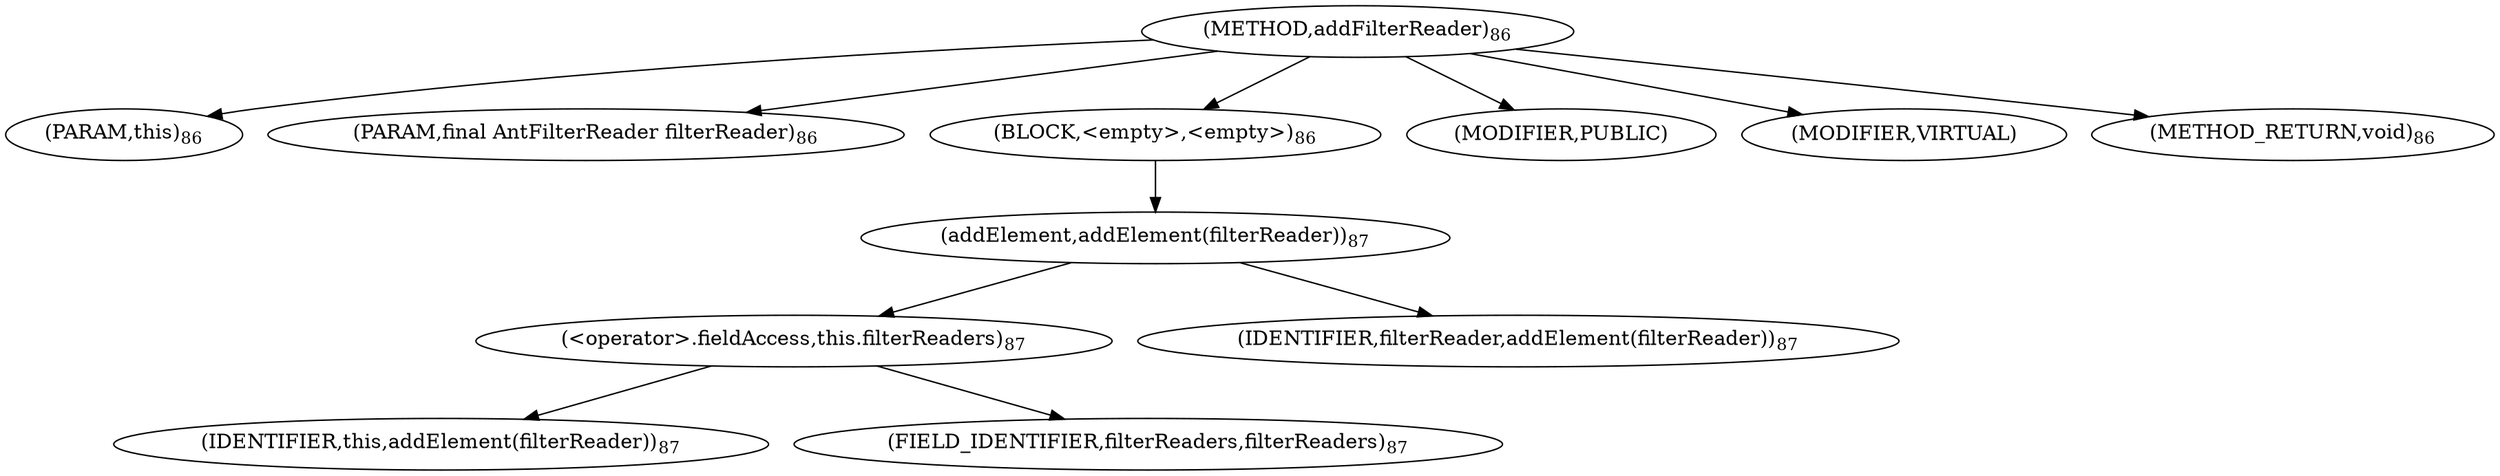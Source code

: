 digraph "addFilterReader" {  
"35" [label = <(METHOD,addFilterReader)<SUB>86</SUB>> ]
"36" [label = <(PARAM,this)<SUB>86</SUB>> ]
"37" [label = <(PARAM,final AntFilterReader filterReader)<SUB>86</SUB>> ]
"38" [label = <(BLOCK,&lt;empty&gt;,&lt;empty&gt;)<SUB>86</SUB>> ]
"39" [label = <(addElement,addElement(filterReader))<SUB>87</SUB>> ]
"40" [label = <(&lt;operator&gt;.fieldAccess,this.filterReaders)<SUB>87</SUB>> ]
"41" [label = <(IDENTIFIER,this,addElement(filterReader))<SUB>87</SUB>> ]
"42" [label = <(FIELD_IDENTIFIER,filterReaders,filterReaders)<SUB>87</SUB>> ]
"43" [label = <(IDENTIFIER,filterReader,addElement(filterReader))<SUB>87</SUB>> ]
"44" [label = <(MODIFIER,PUBLIC)> ]
"45" [label = <(MODIFIER,VIRTUAL)> ]
"46" [label = <(METHOD_RETURN,void)<SUB>86</SUB>> ]
  "35" -> "36" 
  "35" -> "37" 
  "35" -> "38" 
  "35" -> "44" 
  "35" -> "45" 
  "35" -> "46" 
  "38" -> "39" 
  "39" -> "40" 
  "39" -> "43" 
  "40" -> "41" 
  "40" -> "42" 
}
